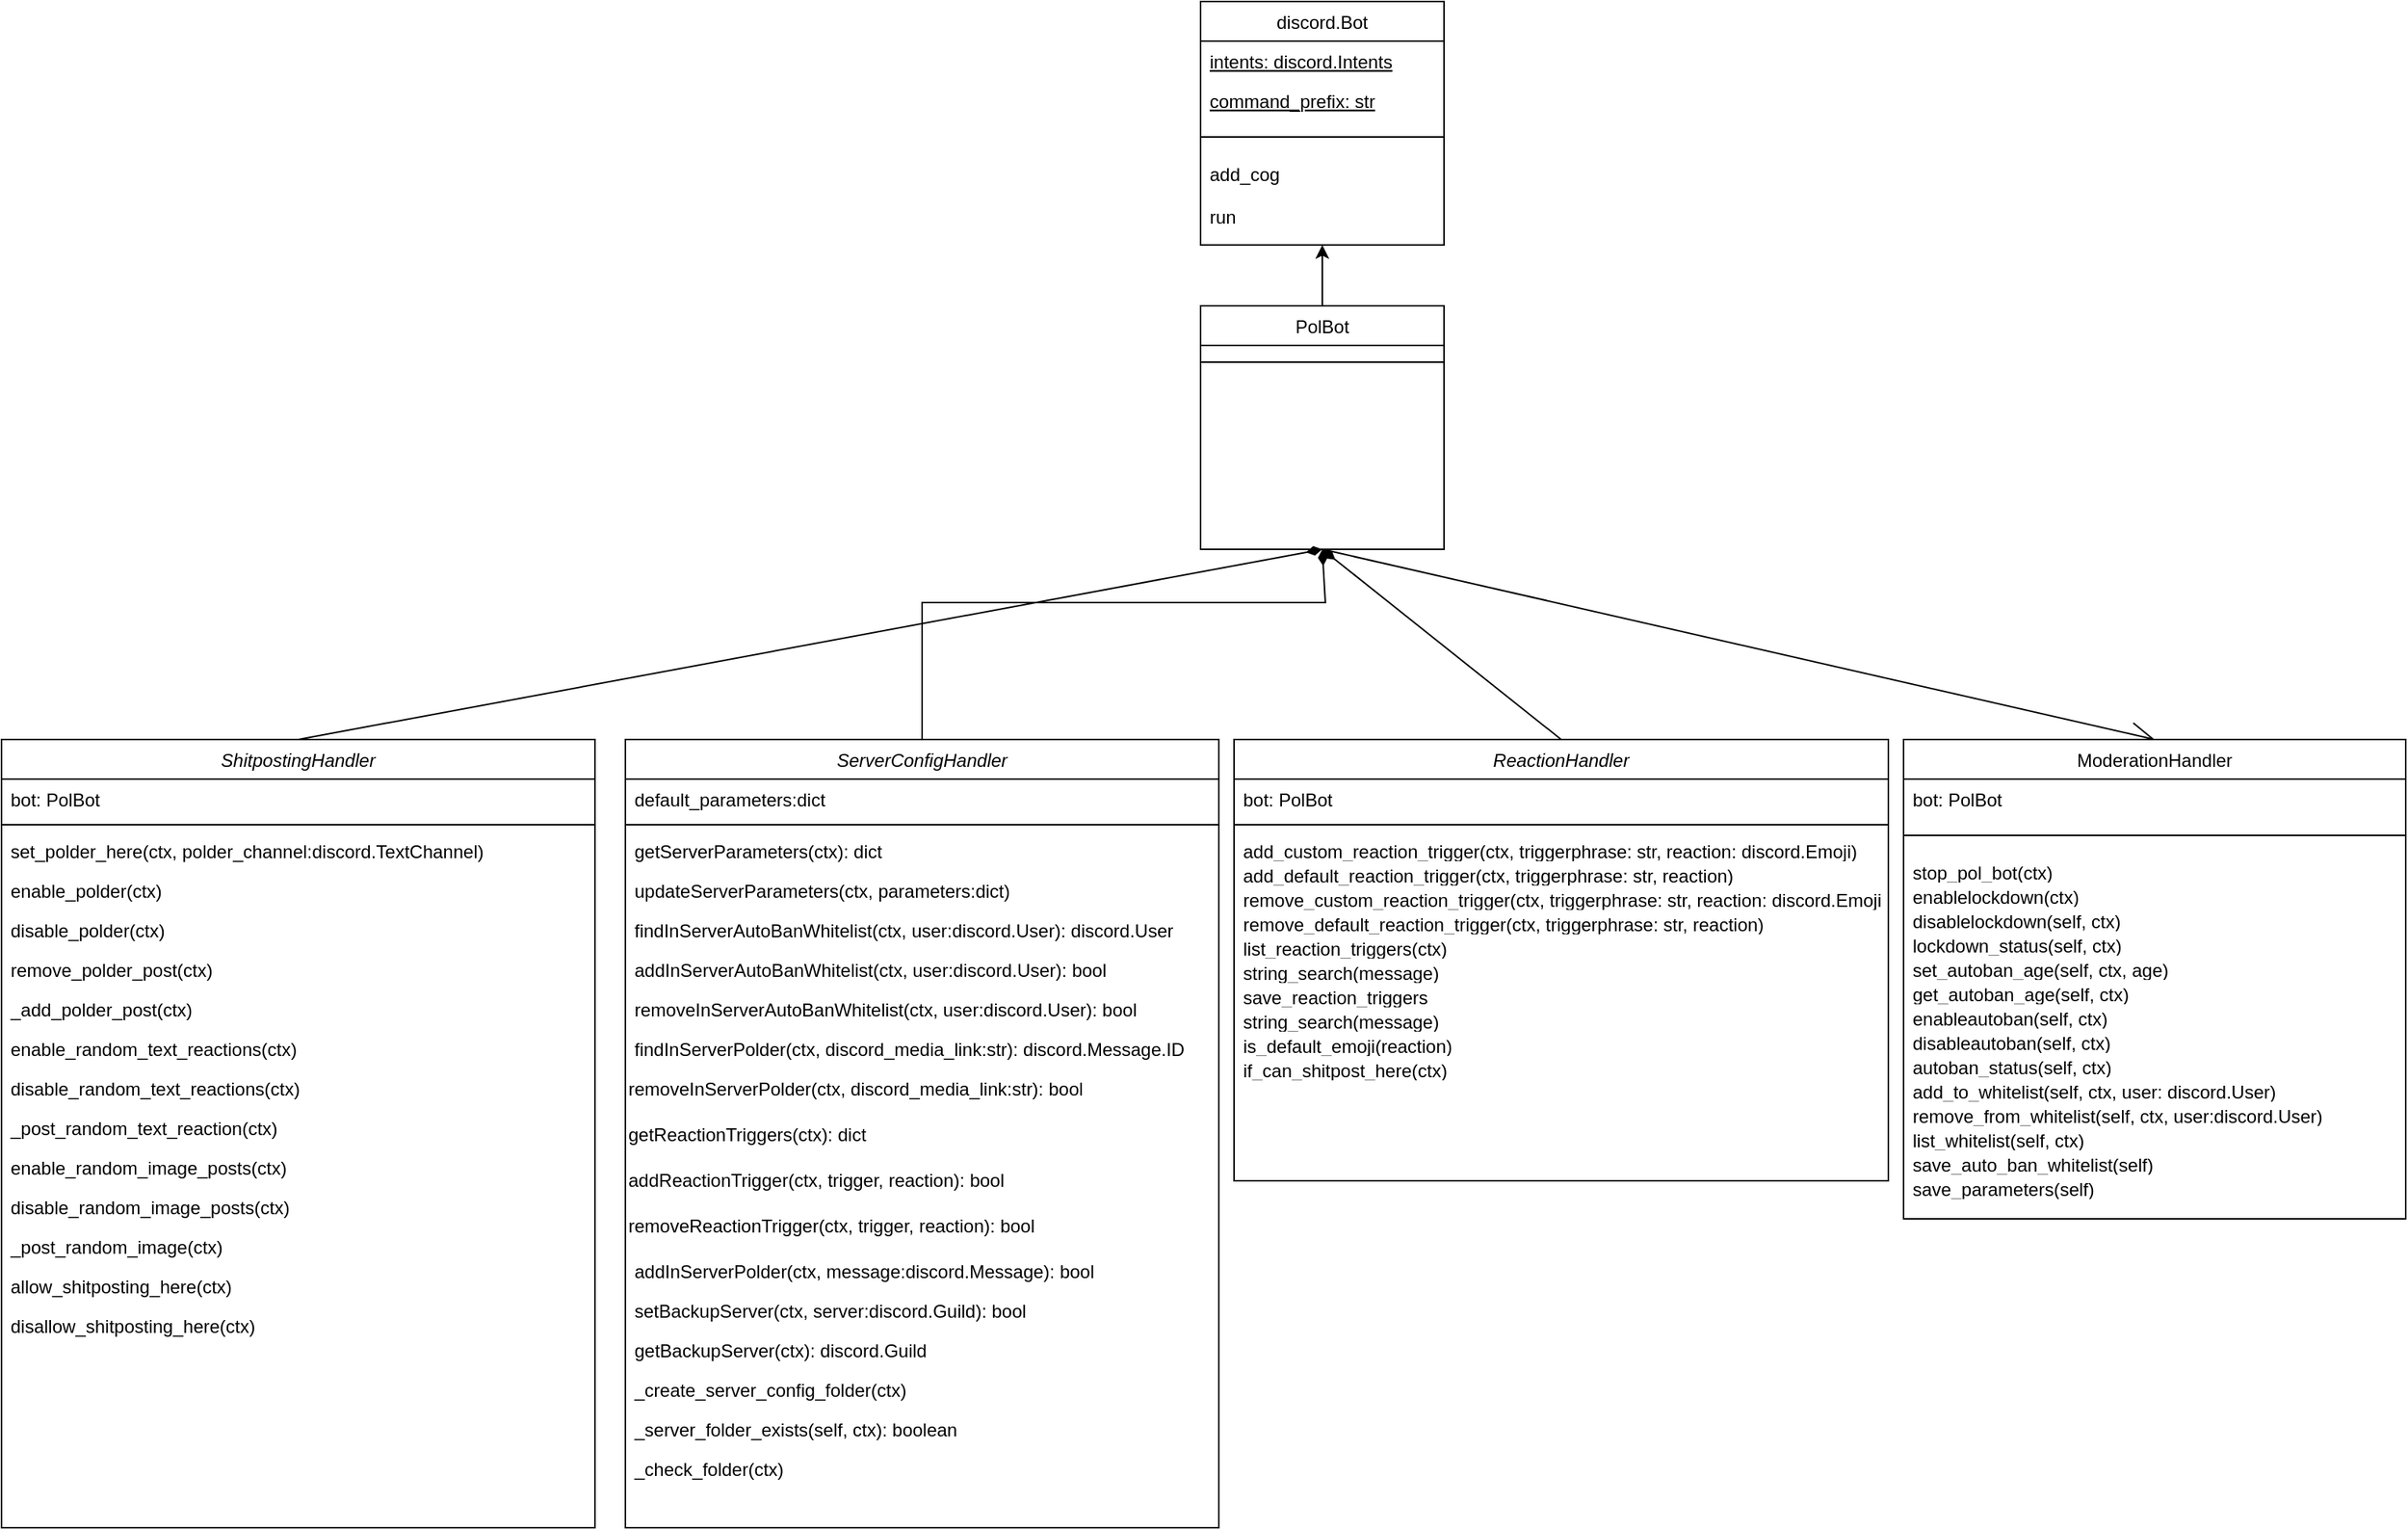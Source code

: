 <mxfile version="18.0.2" type="github">
  <diagram id="C5RBs43oDa-KdzZeNtuy" name="Page-1">
    <mxGraphModel dx="2532" dy="793" grid="1" gridSize="10" guides="1" tooltips="1" connect="1" arrows="1" fold="1" page="1" pageScale="1" pageWidth="827" pageHeight="1169" math="0" shadow="0">
      <root>
        <mxCell id="WIyWlLk6GJQsqaUBKTNV-0" />
        <mxCell id="WIyWlLk6GJQsqaUBKTNV-1" parent="WIyWlLk6GJQsqaUBKTNV-0" />
        <mxCell id="futbrR1-YWrO3oFF-76m-0" value="ServerConfigHandler" style="swimlane;fontStyle=2;align=center;verticalAlign=top;childLayout=stackLayout;horizontal=1;startSize=26;horizontalStack=0;resizeParent=1;resizeLast=0;collapsible=1;marginBottom=0;rounded=0;shadow=0;strokeWidth=1;" parent="WIyWlLk6GJQsqaUBKTNV-1" vertex="1">
          <mxGeometry x="-430" y="1105" width="390" height="518" as="geometry">
            <mxRectangle x="230" y="140" width="160" height="26" as="alternateBounds" />
          </mxGeometry>
        </mxCell>
        <mxCell id="futbrR1-YWrO3oFF-76m-3" value="default_parameters:dict" style="text;align=left;verticalAlign=top;spacingLeft=4;spacingRight=4;overflow=hidden;rotatable=0;points=[[0,0.5],[1,0.5]];portConstraint=eastwest;rounded=0;shadow=0;html=0;" parent="futbrR1-YWrO3oFF-76m-0" vertex="1">
          <mxGeometry y="26" width="390" height="26" as="geometry" />
        </mxCell>
        <mxCell id="futbrR1-YWrO3oFF-76m-4" value="" style="line;html=1;strokeWidth=1;align=left;verticalAlign=middle;spacingTop=-1;spacingLeft=3;spacingRight=3;rotatable=0;labelPosition=right;points=[];portConstraint=eastwest;" parent="futbrR1-YWrO3oFF-76m-0" vertex="1">
          <mxGeometry y="52" width="390" height="8" as="geometry" />
        </mxCell>
        <mxCell id="futbrR1-YWrO3oFF-76m-25" value="getServerParameters(ctx): dict" style="text;align=left;verticalAlign=top;spacingLeft=4;spacingRight=4;overflow=hidden;rotatable=0;points=[[0,0.5],[1,0.5]];portConstraint=eastwest;" parent="futbrR1-YWrO3oFF-76m-0" vertex="1">
          <mxGeometry y="60" width="390" height="26" as="geometry" />
        </mxCell>
        <mxCell id="16yLQQdebjXsxoNWo0BA-3" value="updateServerParameters(ctx, parameters:dict)" style="text;align=left;verticalAlign=top;spacingLeft=4;spacingRight=4;overflow=hidden;rotatable=0;points=[[0,0.5],[1,0.5]];portConstraint=eastwest;" parent="futbrR1-YWrO3oFF-76m-0" vertex="1">
          <mxGeometry y="86" width="390" height="26" as="geometry" />
        </mxCell>
        <mxCell id="futbrR1-YWrO3oFF-76m-5" value="findInServerAutoBanWhitelist(ctx, user:discord.User): discord.User" style="text;align=left;verticalAlign=top;spacingLeft=4;spacingRight=4;overflow=hidden;rotatable=0;points=[[0,0.5],[1,0.5]];portConstraint=eastwest;" parent="futbrR1-YWrO3oFF-76m-0" vertex="1">
          <mxGeometry y="112" width="390" height="26" as="geometry" />
        </mxCell>
        <mxCell id="16yLQQdebjXsxoNWo0BA-4" value="addInServerAutoBanWhitelist(ctx, user:discord.User): bool" style="text;align=left;verticalAlign=top;spacingLeft=4;spacingRight=4;overflow=hidden;rotatable=0;points=[[0,0.5],[1,0.5]];portConstraint=eastwest;" parent="futbrR1-YWrO3oFF-76m-0" vertex="1">
          <mxGeometry y="138" width="390" height="26" as="geometry" />
        </mxCell>
        <mxCell id="dx3bUJaOEJ7-RdNEmy3w-0" value="removeInServerAutoBanWhitelist(ctx, user:discord.User): bool" style="text;align=left;verticalAlign=top;spacingLeft=4;spacingRight=4;overflow=hidden;rotatable=0;points=[[0,0.5],[1,0.5]];portConstraint=eastwest;" parent="futbrR1-YWrO3oFF-76m-0" vertex="1">
          <mxGeometry y="164" width="390" height="26" as="geometry" />
        </mxCell>
        <mxCell id="16yLQQdebjXsxoNWo0BA-0" value="findInServerPolder(ctx, discord_media_link:str): discord.Message.ID" style="text;align=left;verticalAlign=top;spacingLeft=4;spacingRight=4;overflow=hidden;rotatable=0;points=[[0,0.5],[1,0.5]];portConstraint=eastwest;" parent="futbrR1-YWrO3oFF-76m-0" vertex="1">
          <mxGeometry y="190" width="390" height="26" as="geometry" />
        </mxCell>
        <mxCell id="3XRT7OOr8QnibtkNFKr1-0" value="removeInServerPolder(ctx, discord_media_link:str): bool" style="text;whiteSpace=wrap;html=1;" parent="futbrR1-YWrO3oFF-76m-0" vertex="1">
          <mxGeometry y="216" width="390" height="30" as="geometry" />
        </mxCell>
        <mxCell id="3XRT7OOr8QnibtkNFKr1-1" value="getReactionTriggers(ctx): dict" style="text;whiteSpace=wrap;html=1;" parent="futbrR1-YWrO3oFF-76m-0" vertex="1">
          <mxGeometry y="246" width="390" height="30" as="geometry" />
        </mxCell>
        <mxCell id="3XRT7OOr8QnibtkNFKr1-2" value="addReactionTrigger(ctx, trigger, reaction): bool" style="text;whiteSpace=wrap;html=1;" parent="futbrR1-YWrO3oFF-76m-0" vertex="1">
          <mxGeometry y="276" width="390" height="30" as="geometry" />
        </mxCell>
        <mxCell id="3XRT7OOr8QnibtkNFKr1-3" value="removeReactionTrigger(ctx, trigger, reaction): bool" style="text;whiteSpace=wrap;html=1;" parent="futbrR1-YWrO3oFF-76m-0" vertex="1">
          <mxGeometry y="306" width="390" height="30" as="geometry" />
        </mxCell>
        <mxCell id="16yLQQdebjXsxoNWo0BA-5" value="addInServerPolder(ctx, message:discord.Message): bool" style="text;align=left;verticalAlign=top;spacingLeft=4;spacingRight=4;overflow=hidden;rotatable=0;points=[[0,0.5],[1,0.5]];portConstraint=eastwest;" parent="futbrR1-YWrO3oFF-76m-0" vertex="1">
          <mxGeometry y="336" width="390" height="26" as="geometry" />
        </mxCell>
        <mxCell id="16yLQQdebjXsxoNWo0BA-45" value="setBackupServer(ctx, server:discord.Guild): bool" style="text;align=left;verticalAlign=top;spacingLeft=4;spacingRight=4;overflow=hidden;rotatable=0;points=[[0,0.5],[1,0.5]];portConstraint=eastwest;" parent="futbrR1-YWrO3oFF-76m-0" vertex="1">
          <mxGeometry y="362" width="390" height="26" as="geometry" />
        </mxCell>
        <mxCell id="16yLQQdebjXsxoNWo0BA-58" value="getBackupServer(ctx): discord.Guild" style="text;align=left;verticalAlign=top;spacingLeft=4;spacingRight=4;overflow=hidden;rotatable=0;points=[[0,0.5],[1,0.5]];portConstraint=eastwest;" parent="futbrR1-YWrO3oFF-76m-0" vertex="1">
          <mxGeometry y="388" width="390" height="26" as="geometry" />
        </mxCell>
        <mxCell id="JF6vles-xWb7g5KUlG0W-0" value="_create_server_config_folder(ctx)" style="text;align=left;verticalAlign=top;spacingLeft=4;spacingRight=4;overflow=hidden;rotatable=0;points=[[0,0.5],[1,0.5]];portConstraint=eastwest;" parent="futbrR1-YWrO3oFF-76m-0" vertex="1">
          <mxGeometry y="414" width="390" height="26" as="geometry" />
        </mxCell>
        <mxCell id="JF6vles-xWb7g5KUlG0W-1" value="_server_folder_exists(self, ctx): boolean" style="text;align=left;verticalAlign=top;spacingLeft=4;spacingRight=4;overflow=hidden;rotatable=0;points=[[0,0.5],[1,0.5]];portConstraint=eastwest;" parent="futbrR1-YWrO3oFF-76m-0" vertex="1">
          <mxGeometry y="440" width="390" height="26" as="geometry" />
        </mxCell>
        <mxCell id="JF6vles-xWb7g5KUlG0W-2" value="_check_folder(ctx)" style="text;align=left;verticalAlign=top;spacingLeft=4;spacingRight=4;overflow=hidden;rotatable=0;points=[[0,0.5],[1,0.5]];portConstraint=eastwest;" parent="futbrR1-YWrO3oFF-76m-0" vertex="1">
          <mxGeometry y="466" width="390" height="26" as="geometry" />
        </mxCell>
        <mxCell id="futbrR1-YWrO3oFF-76m-6" value="" style="endArrow=none;startArrow=diamondThin;endFill=0;startFill=1;html=1;verticalAlign=bottom;labelBackgroundColor=none;strokeWidth=1;startSize=8;endSize=8;rounded=0;entryX=0.5;entryY=0;entryDx=0;entryDy=0;exitX=0.5;exitY=1;exitDx=0;exitDy=0;" parent="WIyWlLk6GJQsqaUBKTNV-1" source="futbrR1-YWrO3oFF-76m-17" target="futbrR1-YWrO3oFF-76m-0" edge="1">
          <mxGeometry width="160" relative="1" as="geometry">
            <mxPoint x="-10.5" y="735" as="sourcePoint" />
            <mxPoint x="-250" y="865" as="targetPoint" />
            <Array as="points">
              <mxPoint x="30" y="1015" />
              <mxPoint x="-235" y="1015" />
            </Array>
          </mxGeometry>
        </mxCell>
        <mxCell id="futbrR1-YWrO3oFF-76m-7" value="discord.Bot" style="swimlane;fontStyle=0;align=center;verticalAlign=top;childLayout=stackLayout;horizontal=1;startSize=26;horizontalStack=0;resizeParent=1;resizeLast=0;collapsible=1;marginBottom=0;rounded=0;shadow=0;strokeWidth=1;" parent="WIyWlLk6GJQsqaUBKTNV-1" vertex="1">
          <mxGeometry x="-52" y="620" width="160" height="160" as="geometry">
            <mxRectangle x="270" y="530" width="160" height="26" as="alternateBounds" />
          </mxGeometry>
        </mxCell>
        <mxCell id="futbrR1-YWrO3oFF-76m-11" value="intents: discord.Intents" style="text;align=left;verticalAlign=top;spacingLeft=4;spacingRight=4;overflow=hidden;rotatable=0;points=[[0,0.5],[1,0.5]];portConstraint=eastwest;fontStyle=4" parent="futbrR1-YWrO3oFF-76m-7" vertex="1">
          <mxGeometry y="26" width="160" height="26" as="geometry" />
        </mxCell>
        <mxCell id="futbrR1-YWrO3oFF-76m-15" value="command_prefix: str" style="text;align=left;verticalAlign=top;spacingLeft=4;spacingRight=4;overflow=hidden;rotatable=0;points=[[0,0.5],[1,0.5]];portConstraint=eastwest;fontStyle=4" parent="futbrR1-YWrO3oFF-76m-7" vertex="1">
          <mxGeometry y="52" width="160" height="26" as="geometry" />
        </mxCell>
        <mxCell id="futbrR1-YWrO3oFF-76m-10" value="" style="line;html=1;strokeWidth=1;align=left;verticalAlign=middle;spacingTop=-1;spacingLeft=3;spacingRight=3;rotatable=0;labelPosition=right;points=[];portConstraint=eastwest;" parent="futbrR1-YWrO3oFF-76m-7" vertex="1">
          <mxGeometry y="78" width="160" height="22" as="geometry" />
        </mxCell>
        <mxCell id="futbrR1-YWrO3oFF-76m-12" value="add_cog" style="text;align=left;verticalAlign=top;spacingLeft=4;spacingRight=4;overflow=hidden;rotatable=0;points=[[0,0.5],[1,0.5]];portConstraint=eastwest;" parent="futbrR1-YWrO3oFF-76m-7" vertex="1">
          <mxGeometry y="100" width="160" height="28" as="geometry" />
        </mxCell>
        <mxCell id="futbrR1-YWrO3oFF-76m-16" value="run" style="text;align=left;verticalAlign=top;spacingLeft=4;spacingRight=4;overflow=hidden;rotatable=0;points=[[0,0.5],[1,0.5]];portConstraint=eastwest;" parent="futbrR1-YWrO3oFF-76m-7" vertex="1">
          <mxGeometry y="128" width="160" height="28" as="geometry" />
        </mxCell>
        <mxCell id="futbrR1-YWrO3oFF-76m-24" style="edgeStyle=orthogonalEdgeStyle;rounded=0;orthogonalLoop=1;jettySize=auto;html=1;entryX=0.5;entryY=1;entryDx=0;entryDy=0;" parent="WIyWlLk6GJQsqaUBKTNV-1" source="futbrR1-YWrO3oFF-76m-17" target="futbrR1-YWrO3oFF-76m-7" edge="1">
          <mxGeometry relative="1" as="geometry" />
        </mxCell>
        <mxCell id="16yLQQdebjXsxoNWo0BA-26" value="" style="edgeStyle=none;curved=1;rounded=0;orthogonalLoop=1;jettySize=auto;html=1;endArrow=open;startSize=14;endSize=14;sourcePerimeterSpacing=8;targetPerimeterSpacing=8;entryX=0.5;entryY=0;entryDx=0;entryDy=0;exitX=0.5;exitY=1;exitDx=0;exitDy=0;" parent="WIyWlLk6GJQsqaUBKTNV-1" source="futbrR1-YWrO3oFF-76m-17" target="16yLQQdebjXsxoNWo0BA-24" edge="1">
          <mxGeometry relative="1" as="geometry" />
        </mxCell>
        <mxCell id="futbrR1-YWrO3oFF-76m-17" value="PolBot" style="swimlane;fontStyle=0;align=center;verticalAlign=top;childLayout=stackLayout;horizontal=1;startSize=26;horizontalStack=0;resizeParent=1;resizeLast=0;collapsible=1;marginBottom=0;rounded=0;shadow=0;strokeWidth=1;" parent="WIyWlLk6GJQsqaUBKTNV-1" vertex="1">
          <mxGeometry x="-52" y="820" width="160" height="160" as="geometry">
            <mxRectangle x="270" y="530" width="160" height="26" as="alternateBounds" />
          </mxGeometry>
        </mxCell>
        <mxCell id="futbrR1-YWrO3oFF-76m-20" value="" style="line;html=1;strokeWidth=1;align=left;verticalAlign=middle;spacingTop=-1;spacingLeft=3;spacingRight=3;rotatable=0;labelPosition=right;points=[];portConstraint=eastwest;" parent="futbrR1-YWrO3oFF-76m-17" vertex="1">
          <mxGeometry y="26" width="160" height="22" as="geometry" />
        </mxCell>
        <mxCell id="futbrR1-YWrO3oFF-76m-28" value="ReactionHandler" style="swimlane;fontStyle=2;align=center;verticalAlign=top;childLayout=stackLayout;horizontal=1;startSize=26;horizontalStack=0;resizeParent=1;resizeLast=0;collapsible=1;marginBottom=0;rounded=0;shadow=0;strokeWidth=1;" parent="WIyWlLk6GJQsqaUBKTNV-1" vertex="1">
          <mxGeometry x="-30" y="1105" width="430" height="290" as="geometry">
            <mxRectangle x="230" y="140" width="160" height="26" as="alternateBounds" />
          </mxGeometry>
        </mxCell>
        <mxCell id="16yLQQdebjXsxoNWo0BA-2" value="bot: PolBot" style="text;align=left;verticalAlign=top;spacingLeft=4;spacingRight=4;overflow=hidden;rotatable=0;points=[[0,0.5],[1,0.5]];portConstraint=eastwest;rounded=0;shadow=0;html=0;" parent="futbrR1-YWrO3oFF-76m-28" vertex="1">
          <mxGeometry y="26" width="430" height="26" as="geometry" />
        </mxCell>
        <mxCell id="futbrR1-YWrO3oFF-76m-30" value="" style="line;html=1;strokeWidth=1;align=left;verticalAlign=middle;spacingTop=-1;spacingLeft=3;spacingRight=3;rotatable=0;labelPosition=right;points=[];portConstraint=eastwest;" parent="futbrR1-YWrO3oFF-76m-28" vertex="1">
          <mxGeometry y="52" width="430" height="8" as="geometry" />
        </mxCell>
        <mxCell id="futbrR1-YWrO3oFF-76m-26" value="add_custom_reaction_trigger(ctx, triggerphrase: str, reaction: discord.Emoji)" style="text;align=left;verticalAlign=top;spacingLeft=4;spacingRight=4;overflow=hidden;rotatable=0;points=[[0,0.5],[1,0.5]];portConstraint=eastwest;" parent="futbrR1-YWrO3oFF-76m-28" vertex="1">
          <mxGeometry y="60" width="430" height="16" as="geometry" />
        </mxCell>
        <mxCell id="16yLQQdebjXsxoNWo0BA-8" value="add_default_reaction_trigger(ctx, triggerphrase: str, reaction)" style="text;align=left;verticalAlign=top;spacingLeft=4;spacingRight=4;overflow=hidden;rotatable=0;points=[[0,0.5],[1,0.5]];portConstraint=eastwest;" parent="futbrR1-YWrO3oFF-76m-28" vertex="1">
          <mxGeometry y="76" width="430" height="16" as="geometry" />
        </mxCell>
        <mxCell id="16yLQQdebjXsxoNWo0BA-9" value="remove_custom_reaction_trigger(ctx, triggerphrase: str, reaction: discord.Emoji)" style="text;align=left;verticalAlign=top;spacingLeft=4;spacingRight=4;overflow=hidden;rotatable=0;points=[[0,0.5],[1,0.5]];portConstraint=eastwest;" parent="futbrR1-YWrO3oFF-76m-28" vertex="1">
          <mxGeometry y="92" width="430" height="16" as="geometry" />
        </mxCell>
        <mxCell id="16yLQQdebjXsxoNWo0BA-10" value="remove_default_reaction_trigger(ctx, triggerphrase: str, reaction)" style="text;align=left;verticalAlign=top;spacingLeft=4;spacingRight=4;overflow=hidden;rotatable=0;points=[[0,0.5],[1,0.5]];portConstraint=eastwest;" parent="futbrR1-YWrO3oFF-76m-28" vertex="1">
          <mxGeometry y="108" width="430" height="16" as="geometry" />
        </mxCell>
        <mxCell id="16yLQQdebjXsxoNWo0BA-19" value="list_reaction_triggers(ctx)" style="text;align=left;verticalAlign=top;spacingLeft=4;spacingRight=4;overflow=hidden;rotatable=0;points=[[0,0.5],[1,0.5]];portConstraint=eastwest;" parent="futbrR1-YWrO3oFF-76m-28" vertex="1">
          <mxGeometry y="124" width="430" height="16" as="geometry" />
        </mxCell>
        <mxCell id="16yLQQdebjXsxoNWo0BA-20" value="string_search(message)" style="text;align=left;verticalAlign=top;spacingLeft=4;spacingRight=4;overflow=hidden;rotatable=0;points=[[0,0.5],[1,0.5]];portConstraint=eastwest;" parent="futbrR1-YWrO3oFF-76m-28" vertex="1">
          <mxGeometry y="140" width="430" height="16" as="geometry" />
        </mxCell>
        <mxCell id="16yLQQdebjXsxoNWo0BA-21" value="save_reaction_triggers" style="text;align=left;verticalAlign=top;spacingLeft=4;spacingRight=4;overflow=hidden;rotatable=0;points=[[0,0.5],[1,0.5]];portConstraint=eastwest;" parent="futbrR1-YWrO3oFF-76m-28" vertex="1">
          <mxGeometry y="156" width="430" height="16" as="geometry" />
        </mxCell>
        <mxCell id="16yLQQdebjXsxoNWo0BA-22" value="string_search(message)" style="text;align=left;verticalAlign=top;spacingLeft=4;spacingRight=4;overflow=hidden;rotatable=0;points=[[0,0.5],[1,0.5]];portConstraint=eastwest;" parent="futbrR1-YWrO3oFF-76m-28" vertex="1">
          <mxGeometry y="172" width="430" height="16" as="geometry" />
        </mxCell>
        <mxCell id="16yLQQdebjXsxoNWo0BA-23" value="is_default_emoji(reaction)" style="text;align=left;verticalAlign=top;spacingLeft=4;spacingRight=4;overflow=hidden;rotatable=0;points=[[0,0.5],[1,0.5]];portConstraint=eastwest;" parent="futbrR1-YWrO3oFF-76m-28" vertex="1">
          <mxGeometry y="188" width="430" height="16" as="geometry" />
        </mxCell>
        <mxCell id="16yLQQdebjXsxoNWo0BA-59" value="if_can_shitpost_here(ctx)" style="text;align=left;verticalAlign=top;spacingLeft=4;spacingRight=4;overflow=hidden;rotatable=0;points=[[0,0.5],[1,0.5]];portConstraint=eastwest;" parent="futbrR1-YWrO3oFF-76m-28" vertex="1">
          <mxGeometry y="204" width="430" height="16" as="geometry" />
        </mxCell>
        <mxCell id="futbrR1-YWrO3oFF-76m-34" value="" style="endArrow=none;startArrow=diamondThin;endFill=0;startFill=1;html=1;verticalAlign=bottom;labelBackgroundColor=none;strokeWidth=1;startSize=8;endSize=8;rounded=0;entryX=0.5;entryY=0;entryDx=0;entryDy=0;exitX=0.5;exitY=1;exitDx=0;exitDy=0;" parent="WIyWlLk6GJQsqaUBKTNV-1" source="futbrR1-YWrO3oFF-76m-17" target="futbrR1-YWrO3oFF-76m-28" edge="1">
          <mxGeometry width="160" relative="1" as="geometry">
            <mxPoint x="110" y="965" as="sourcePoint" />
            <mxPoint x="-120" y="1095" as="targetPoint" />
            <Array as="points" />
          </mxGeometry>
        </mxCell>
        <mxCell id="16yLQQdebjXsxoNWo0BA-24" value="ModerationHandler" style="swimlane;fontStyle=0;align=center;verticalAlign=top;childLayout=stackLayout;horizontal=1;startSize=26;horizontalStack=0;resizeParent=1;resizeLast=0;collapsible=1;marginBottom=0;rounded=0;shadow=0;strokeWidth=1;hachureGap=4;" parent="WIyWlLk6GJQsqaUBKTNV-1" vertex="1">
          <mxGeometry x="410" y="1105" width="330" height="315" as="geometry">
            <mxRectangle x="410" y="1105" width="160" height="26" as="alternateBounds" />
          </mxGeometry>
        </mxCell>
        <mxCell id="16yLQQdebjXsxoNWo0BA-27" value="bot: PolBot" style="text;align=left;verticalAlign=top;spacingLeft=4;spacingRight=4;overflow=hidden;rotatable=0;points=[[0,0.5],[1,0.5]];portConstraint=eastwest;rounded=0;shadow=0;html=0;" parent="16yLQQdebjXsxoNWo0BA-24" vertex="1">
          <mxGeometry y="26" width="330" height="26" as="geometry" />
        </mxCell>
        <mxCell id="16yLQQdebjXsxoNWo0BA-25" value="" style="line;html=1;strokeWidth=1;align=left;verticalAlign=middle;spacingTop=-1;spacingLeft=3;spacingRight=3;rotatable=0;labelPosition=right;points=[];portConstraint=eastwest;" parent="16yLQQdebjXsxoNWo0BA-24" vertex="1">
          <mxGeometry y="52" width="330" height="22" as="geometry" />
        </mxCell>
        <mxCell id="16yLQQdebjXsxoNWo0BA-28" value="stop_pol_bot(ctx)" style="text;align=left;verticalAlign=top;spacingLeft=4;spacingRight=4;overflow=hidden;rotatable=0;points=[[0,0.5],[1,0.5]];portConstraint=eastwest;" parent="16yLQQdebjXsxoNWo0BA-24" vertex="1">
          <mxGeometry y="74" width="330" height="16" as="geometry" />
        </mxCell>
        <mxCell id="16yLQQdebjXsxoNWo0BA-29" value="enablelockdown(ctx)" style="text;align=left;verticalAlign=top;spacingLeft=4;spacingRight=4;overflow=hidden;rotatable=0;points=[[0,0.5],[1,0.5]];portConstraint=eastwest;" parent="16yLQQdebjXsxoNWo0BA-24" vertex="1">
          <mxGeometry y="90" width="330" height="16" as="geometry" />
        </mxCell>
        <mxCell id="16yLQQdebjXsxoNWo0BA-30" value="disablelockdown(self, ctx)" style="text;align=left;verticalAlign=top;spacingLeft=4;spacingRight=4;overflow=hidden;rotatable=0;points=[[0,0.5],[1,0.5]];portConstraint=eastwest;" parent="16yLQQdebjXsxoNWo0BA-24" vertex="1">
          <mxGeometry y="106" width="330" height="16" as="geometry" />
        </mxCell>
        <mxCell id="16yLQQdebjXsxoNWo0BA-31" value="lockdown_status(self, ctx)" style="text;align=left;verticalAlign=top;spacingLeft=4;spacingRight=4;overflow=hidden;rotatable=0;points=[[0,0.5],[1,0.5]];portConstraint=eastwest;" parent="16yLQQdebjXsxoNWo0BA-24" vertex="1">
          <mxGeometry y="122" width="330" height="16" as="geometry" />
        </mxCell>
        <mxCell id="16yLQQdebjXsxoNWo0BA-32" value="set_autoban_age(self, ctx, age)" style="text;align=left;verticalAlign=top;spacingLeft=4;spacingRight=4;overflow=hidden;rotatable=0;points=[[0,0.5],[1,0.5]];portConstraint=eastwest;" parent="16yLQQdebjXsxoNWo0BA-24" vertex="1">
          <mxGeometry y="138" width="330" height="16" as="geometry" />
        </mxCell>
        <mxCell id="16yLQQdebjXsxoNWo0BA-33" value="get_autoban_age(self, ctx)" style="text;align=left;verticalAlign=top;spacingLeft=4;spacingRight=4;overflow=hidden;rotatable=0;points=[[0,0.5],[1,0.5]];portConstraint=eastwest;" parent="16yLQQdebjXsxoNWo0BA-24" vertex="1">
          <mxGeometry y="154" width="330" height="16" as="geometry" />
        </mxCell>
        <mxCell id="16yLQQdebjXsxoNWo0BA-34" value="enableautoban(self, ctx)" style="text;align=left;verticalAlign=top;spacingLeft=4;spacingRight=4;overflow=hidden;rotatable=0;points=[[0,0.5],[1,0.5]];portConstraint=eastwest;" parent="16yLQQdebjXsxoNWo0BA-24" vertex="1">
          <mxGeometry y="170" width="330" height="16" as="geometry" />
        </mxCell>
        <mxCell id="16yLQQdebjXsxoNWo0BA-35" value="disableautoban(self, ctx)" style="text;align=left;verticalAlign=top;spacingLeft=4;spacingRight=4;overflow=hidden;rotatable=0;points=[[0,0.5],[1,0.5]];portConstraint=eastwest;" parent="16yLQQdebjXsxoNWo0BA-24" vertex="1">
          <mxGeometry y="186" width="330" height="16" as="geometry" />
        </mxCell>
        <mxCell id="16yLQQdebjXsxoNWo0BA-36" value="autoban_status(self, ctx)" style="text;align=left;verticalAlign=top;spacingLeft=4;spacingRight=4;overflow=hidden;rotatable=0;points=[[0,0.5],[1,0.5]];portConstraint=eastwest;" parent="16yLQQdebjXsxoNWo0BA-24" vertex="1">
          <mxGeometry y="202" width="330" height="16" as="geometry" />
        </mxCell>
        <mxCell id="16yLQQdebjXsxoNWo0BA-37" value="add_to_whitelist(self, ctx, user: discord.User)" style="text;align=left;verticalAlign=top;spacingLeft=4;spacingRight=4;overflow=hidden;rotatable=0;points=[[0,0.5],[1,0.5]];portConstraint=eastwest;" parent="16yLQQdebjXsxoNWo0BA-24" vertex="1">
          <mxGeometry y="218" width="330" height="16" as="geometry" />
        </mxCell>
        <mxCell id="16yLQQdebjXsxoNWo0BA-38" value="remove_from_whitelist(self, ctx, user:discord.User)" style="text;align=left;verticalAlign=top;spacingLeft=4;spacingRight=4;overflow=hidden;rotatable=0;points=[[0,0.5],[1,0.5]];portConstraint=eastwest;" parent="16yLQQdebjXsxoNWo0BA-24" vertex="1">
          <mxGeometry y="234" width="330" height="16" as="geometry" />
        </mxCell>
        <mxCell id="16yLQQdebjXsxoNWo0BA-39" value="list_whitelist(self, ctx)" style="text;align=left;verticalAlign=top;spacingLeft=4;spacingRight=4;overflow=hidden;rotatable=0;points=[[0,0.5],[1,0.5]];portConstraint=eastwest;" parent="16yLQQdebjXsxoNWo0BA-24" vertex="1">
          <mxGeometry y="250" width="330" height="16" as="geometry" />
        </mxCell>
        <mxCell id="16yLQQdebjXsxoNWo0BA-40" value="save_auto_ban_whitelist(self)" style="text;align=left;verticalAlign=top;spacingLeft=4;spacingRight=4;overflow=hidden;rotatable=0;points=[[0,0.5],[1,0.5]];portConstraint=eastwest;" parent="16yLQQdebjXsxoNWo0BA-24" vertex="1">
          <mxGeometry y="266" width="330" height="16" as="geometry" />
        </mxCell>
        <mxCell id="16yLQQdebjXsxoNWo0BA-41" value="save_parameters(self)" style="text;align=left;verticalAlign=top;spacingLeft=4;spacingRight=4;overflow=hidden;rotatable=0;points=[[0,0.5],[1,0.5]];portConstraint=eastwest;" parent="16yLQQdebjXsxoNWo0BA-24" vertex="1">
          <mxGeometry y="282" width="330" height="16" as="geometry" />
        </mxCell>
        <mxCell id="_D4drBJ_iWbLpBfFLat7-0" value="" style="endArrow=none;startArrow=diamondThin;endFill=0;startFill=1;html=1;verticalAlign=bottom;labelBackgroundColor=none;strokeWidth=1;startSize=8;endSize=8;rounded=0;exitX=0.5;exitY=1;exitDx=0;exitDy=0;entryX=0.5;entryY=0;entryDx=0;entryDy=0;" parent="WIyWlLk6GJQsqaUBKTNV-1" source="futbrR1-YWrO3oFF-76m-17" target="_D4drBJ_iWbLpBfFLat7-1" edge="1">
          <mxGeometry width="160" relative="1" as="geometry">
            <mxPoint x="-290" y="840" as="sourcePoint" />
            <mxPoint x="-640" y="1100" as="targetPoint" />
            <Array as="points" />
          </mxGeometry>
        </mxCell>
        <mxCell id="_D4drBJ_iWbLpBfFLat7-1" value="ShitpostingHandler" style="swimlane;fontStyle=2;align=center;verticalAlign=top;childLayout=stackLayout;horizontal=1;startSize=26;horizontalStack=0;resizeParent=1;resizeLast=0;collapsible=1;marginBottom=0;rounded=0;shadow=0;strokeWidth=1;" parent="WIyWlLk6GJQsqaUBKTNV-1" vertex="1">
          <mxGeometry x="-840" y="1105" width="390" height="518" as="geometry">
            <mxRectangle x="230" y="140" width="160" height="26" as="alternateBounds" />
          </mxGeometry>
        </mxCell>
        <mxCell id="_D4drBJ_iWbLpBfFLat7-21" value="bot: PolBot" style="text;align=left;verticalAlign=top;spacingLeft=4;spacingRight=4;overflow=hidden;rotatable=0;points=[[0,0.5],[1,0.5]];portConstraint=eastwest;rounded=0;shadow=0;html=0;" parent="_D4drBJ_iWbLpBfFLat7-1" vertex="1">
          <mxGeometry y="26" width="390" height="26" as="geometry" />
        </mxCell>
        <mxCell id="_D4drBJ_iWbLpBfFLat7-4" value="" style="line;html=1;strokeWidth=1;align=left;verticalAlign=middle;spacingTop=-1;spacingLeft=3;spacingRight=3;rotatable=0;labelPosition=right;points=[];portConstraint=eastwest;" parent="_D4drBJ_iWbLpBfFLat7-1" vertex="1">
          <mxGeometry y="52" width="390" height="8" as="geometry" />
        </mxCell>
        <mxCell id="_D4drBJ_iWbLpBfFLat7-22" value="set_polder_here(ctx, polder_channel:discord.TextChannel)" style="text;align=left;verticalAlign=top;spacingLeft=4;spacingRight=4;overflow=hidden;rotatable=0;points=[[0,0.5],[1,0.5]];portConstraint=eastwest;" parent="_D4drBJ_iWbLpBfFLat7-1" vertex="1">
          <mxGeometry y="60" width="390" height="26" as="geometry" />
        </mxCell>
        <mxCell id="_D4drBJ_iWbLpBfFLat7-23" value="enable_polder(ctx)" style="text;align=left;verticalAlign=top;spacingLeft=4;spacingRight=4;overflow=hidden;rotatable=0;points=[[0,0.5],[1,0.5]];portConstraint=eastwest;" parent="_D4drBJ_iWbLpBfFLat7-1" vertex="1">
          <mxGeometry y="86" width="390" height="26" as="geometry" />
        </mxCell>
        <mxCell id="_D4drBJ_iWbLpBfFLat7-24" value="disable_polder(ctx)" style="text;align=left;verticalAlign=top;spacingLeft=4;spacingRight=4;overflow=hidden;rotatable=0;points=[[0,0.5],[1,0.5]];portConstraint=eastwest;" parent="_D4drBJ_iWbLpBfFLat7-1" vertex="1">
          <mxGeometry y="112" width="390" height="26" as="geometry" />
        </mxCell>
        <mxCell id="BvJdk-4M-DGuRKk7WB-Y-2" value="remove_polder_post(ctx)" style="text;align=left;verticalAlign=top;spacingLeft=4;spacingRight=4;overflow=hidden;rotatable=0;points=[[0,0.5],[1,0.5]];portConstraint=eastwest;" vertex="1" parent="_D4drBJ_iWbLpBfFLat7-1">
          <mxGeometry y="138" width="390" height="26" as="geometry" />
        </mxCell>
        <mxCell id="BvJdk-4M-DGuRKk7WB-Y-3" value="_add_polder_post(ctx)" style="text;align=left;verticalAlign=top;spacingLeft=4;spacingRight=4;overflow=hidden;rotatable=0;points=[[0,0.5],[1,0.5]];portConstraint=eastwest;" vertex="1" parent="_D4drBJ_iWbLpBfFLat7-1">
          <mxGeometry y="164" width="390" height="26" as="geometry" />
        </mxCell>
        <mxCell id="_D4drBJ_iWbLpBfFLat7-27" value="enable_random_text_reactions(ctx)" style="text;align=left;verticalAlign=top;spacingLeft=4;spacingRight=4;overflow=hidden;rotatable=0;points=[[0,0.5],[1,0.5]];portConstraint=eastwest;" parent="_D4drBJ_iWbLpBfFLat7-1" vertex="1">
          <mxGeometry y="190" width="390" height="26" as="geometry" />
        </mxCell>
        <mxCell id="_D4drBJ_iWbLpBfFLat7-28" value="disable_random_text_reactions(ctx)" style="text;align=left;verticalAlign=top;spacingLeft=4;spacingRight=4;overflow=hidden;rotatable=0;points=[[0,0.5],[1,0.5]];portConstraint=eastwest;" parent="_D4drBJ_iWbLpBfFLat7-1" vertex="1">
          <mxGeometry y="216" width="390" height="26" as="geometry" />
        </mxCell>
        <mxCell id="BvJdk-4M-DGuRKk7WB-Y-4" value="_post_random_text_reaction(ctx)" style="text;align=left;verticalAlign=top;spacingLeft=4;spacingRight=4;overflow=hidden;rotatable=0;points=[[0,0.5],[1,0.5]];portConstraint=eastwest;" vertex="1" parent="_D4drBJ_iWbLpBfFLat7-1">
          <mxGeometry y="242" width="390" height="26" as="geometry" />
        </mxCell>
        <mxCell id="_D4drBJ_iWbLpBfFLat7-29" value="enable_random_image_posts(ctx)" style="text;align=left;verticalAlign=top;spacingLeft=4;spacingRight=4;overflow=hidden;rotatable=0;points=[[0,0.5],[1,0.5]];portConstraint=eastwest;" parent="_D4drBJ_iWbLpBfFLat7-1" vertex="1">
          <mxGeometry y="268" width="390" height="26" as="geometry" />
        </mxCell>
        <mxCell id="_D4drBJ_iWbLpBfFLat7-30" value="disable_random_image_posts(ctx)" style="text;align=left;verticalAlign=top;spacingLeft=4;spacingRight=4;overflow=hidden;rotatable=0;points=[[0,0.5],[1,0.5]];portConstraint=eastwest;" parent="_D4drBJ_iWbLpBfFLat7-1" vertex="1">
          <mxGeometry y="294" width="390" height="26" as="geometry" />
        </mxCell>
        <mxCell id="BvJdk-4M-DGuRKk7WB-Y-5" value="_post_random_image(ctx)" style="text;align=left;verticalAlign=top;spacingLeft=4;spacingRight=4;overflow=hidden;rotatable=0;points=[[0,0.5],[1,0.5]];portConstraint=eastwest;" vertex="1" parent="_D4drBJ_iWbLpBfFLat7-1">
          <mxGeometry y="320" width="390" height="26" as="geometry" />
        </mxCell>
        <mxCell id="BvJdk-4M-DGuRKk7WB-Y-0" value="allow_shitposting_here(ctx)" style="text;align=left;verticalAlign=top;spacingLeft=4;spacingRight=4;overflow=hidden;rotatable=0;points=[[0,0.5],[1,0.5]];portConstraint=eastwest;" vertex="1" parent="_D4drBJ_iWbLpBfFLat7-1">
          <mxGeometry y="346" width="390" height="26" as="geometry" />
        </mxCell>
        <mxCell id="BvJdk-4M-DGuRKk7WB-Y-1" value="disallow_shitposting_here(ctx)" style="text;align=left;verticalAlign=top;spacingLeft=4;spacingRight=4;overflow=hidden;rotatable=0;points=[[0,0.5],[1,0.5]];portConstraint=eastwest;" vertex="1" parent="_D4drBJ_iWbLpBfFLat7-1">
          <mxGeometry y="372" width="390" height="26" as="geometry" />
        </mxCell>
      </root>
    </mxGraphModel>
  </diagram>
</mxfile>
